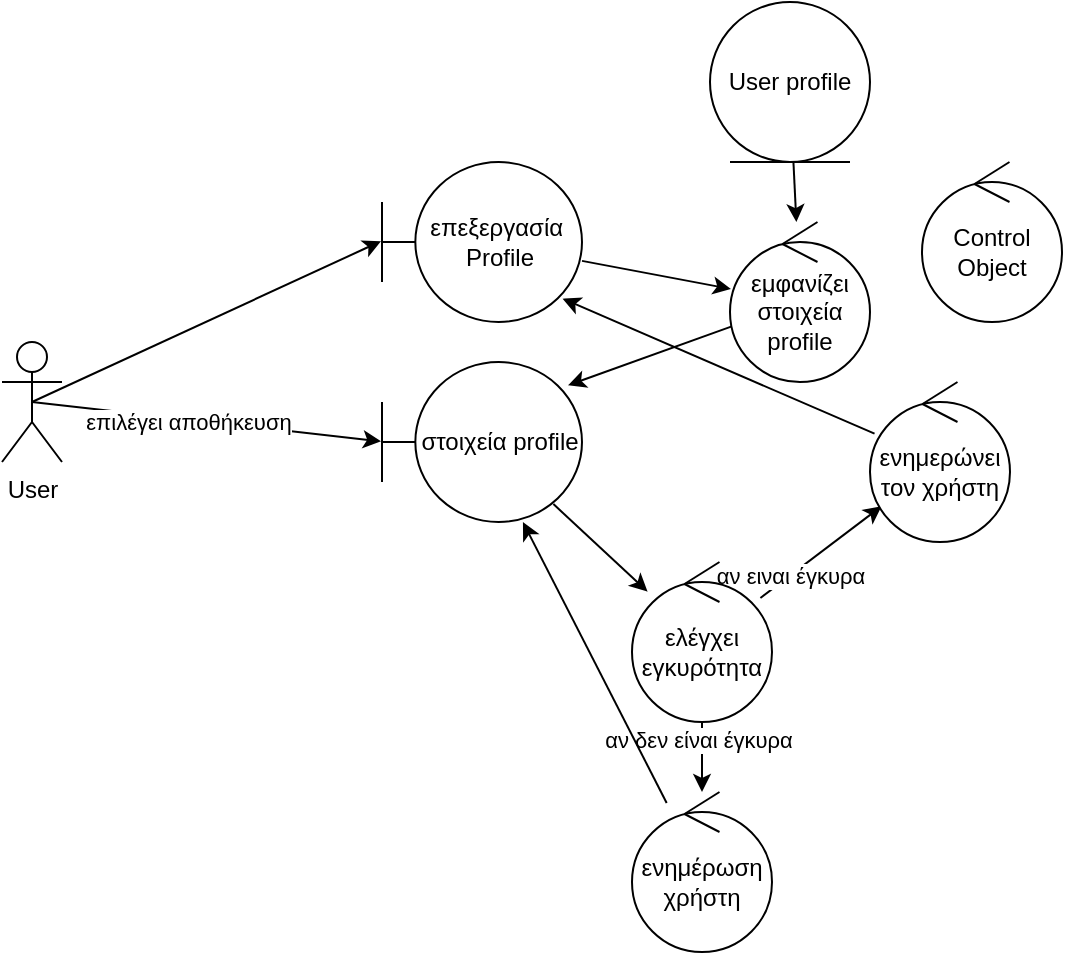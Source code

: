 <mxfile version="26.2.15">
  <diagram name="Page-1" id="zY2WbR6bBBV8YaU92vFZ">
    <mxGraphModel dx="427" dy="543" grid="1" gridSize="10" guides="1" tooltips="1" connect="1" arrows="1" fold="1" page="1" pageScale="1" pageWidth="827" pageHeight="1169" math="0" shadow="0">
      <root>
        <mxCell id="0" />
        <mxCell id="1" parent="0" />
        <mxCell id="gTJdW-Cs6a3uPoaHYXqZ-1" value="User" style="shape=umlActor;verticalLabelPosition=bottom;verticalAlign=top;html=1;outlineConnect=0;" vertex="1" parent="1">
          <mxGeometry x="50" y="280" width="30" height="60" as="geometry" />
        </mxCell>
        <mxCell id="gTJdW-Cs6a3uPoaHYXqZ-13" value="" style="edgeStyle=none;rounded=0;orthogonalLoop=1;jettySize=auto;html=1;" edge="1" parent="1" source="gTJdW-Cs6a3uPoaHYXqZ-2" target="gTJdW-Cs6a3uPoaHYXqZ-3">
          <mxGeometry relative="1" as="geometry" />
        </mxCell>
        <mxCell id="gTJdW-Cs6a3uPoaHYXqZ-2" value="επεξεργασία&amp;nbsp;&lt;div&gt;Profile&lt;/div&gt;" style="shape=umlBoundary;whiteSpace=wrap;html=1;" vertex="1" parent="1">
          <mxGeometry x="240" y="190" width="100" height="80" as="geometry" />
        </mxCell>
        <mxCell id="gTJdW-Cs6a3uPoaHYXqZ-8" value="" style="edgeStyle=none;rounded=0;orthogonalLoop=1;jettySize=auto;html=1;entryX=0.93;entryY=0.146;entryDx=0;entryDy=0;entryPerimeter=0;" edge="1" parent="1" source="gTJdW-Cs6a3uPoaHYXqZ-3" target="gTJdW-Cs6a3uPoaHYXqZ-7">
          <mxGeometry relative="1" as="geometry" />
        </mxCell>
        <mxCell id="gTJdW-Cs6a3uPoaHYXqZ-3" value="εμφανίζει&lt;div&gt;στοιχεία profile&lt;/div&gt;" style="ellipse;shape=umlControl;whiteSpace=wrap;html=1;" vertex="1" parent="1">
          <mxGeometry x="414" y="220" width="70" height="80" as="geometry" />
        </mxCell>
        <mxCell id="gTJdW-Cs6a3uPoaHYXqZ-9" value="" style="edgeStyle=none;rounded=0;orthogonalLoop=1;jettySize=auto;html=1;" edge="1" parent="1" source="gTJdW-Cs6a3uPoaHYXqZ-4" target="gTJdW-Cs6a3uPoaHYXqZ-3">
          <mxGeometry relative="1" as="geometry" />
        </mxCell>
        <mxCell id="gTJdW-Cs6a3uPoaHYXqZ-4" value="User profile" style="ellipse;shape=umlEntity;whiteSpace=wrap;html=1;" vertex="1" parent="1">
          <mxGeometry x="404" y="110" width="80" height="80" as="geometry" />
        </mxCell>
        <mxCell id="gTJdW-Cs6a3uPoaHYXqZ-6" style="edgeStyle=none;rounded=0;orthogonalLoop=1;jettySize=auto;html=1;exitX=0.5;exitY=0.5;exitDx=0;exitDy=0;exitPerimeter=0;entryX=-0.005;entryY=0.495;entryDx=0;entryDy=0;entryPerimeter=0;" edge="1" parent="1" source="gTJdW-Cs6a3uPoaHYXqZ-1" target="gTJdW-Cs6a3uPoaHYXqZ-2">
          <mxGeometry relative="1" as="geometry" />
        </mxCell>
        <mxCell id="gTJdW-Cs6a3uPoaHYXqZ-15" value="" style="edgeStyle=none;rounded=0;orthogonalLoop=1;jettySize=auto;html=1;exitX=0.857;exitY=0.888;exitDx=0;exitDy=0;exitPerimeter=0;" edge="1" parent="1" source="gTJdW-Cs6a3uPoaHYXqZ-7" target="gTJdW-Cs6a3uPoaHYXqZ-14">
          <mxGeometry relative="1" as="geometry" />
        </mxCell>
        <mxCell id="gTJdW-Cs6a3uPoaHYXqZ-7" value="στοιχεία profile" style="shape=umlBoundary;whiteSpace=wrap;html=1;" vertex="1" parent="1">
          <mxGeometry x="240" y="290" width="100" height="80" as="geometry" />
        </mxCell>
        <mxCell id="gTJdW-Cs6a3uPoaHYXqZ-10" style="edgeStyle=none;rounded=0;orthogonalLoop=1;jettySize=auto;html=1;exitX=0.5;exitY=0.5;exitDx=0;exitDy=0;exitPerimeter=0;entryX=-0.005;entryY=0.496;entryDx=0;entryDy=0;entryPerimeter=0;" edge="1" parent="1" source="gTJdW-Cs6a3uPoaHYXqZ-1" target="gTJdW-Cs6a3uPoaHYXqZ-7">
          <mxGeometry relative="1" as="geometry" />
        </mxCell>
        <mxCell id="gTJdW-Cs6a3uPoaHYXqZ-12" value="επιλέγει αποθήκευση" style="edgeLabel;html=1;align=center;verticalAlign=middle;resizable=0;points=[];" vertex="1" connectable="0" parent="gTJdW-Cs6a3uPoaHYXqZ-10">
          <mxGeometry x="-0.112" y="-1" relative="1" as="geometry">
            <mxPoint as="offset" />
          </mxGeometry>
        </mxCell>
        <mxCell id="gTJdW-Cs6a3uPoaHYXqZ-16" style="edgeStyle=none;rounded=0;orthogonalLoop=1;jettySize=auto;html=1;" edge="1" parent="1" source="gTJdW-Cs6a3uPoaHYXqZ-14" target="gTJdW-Cs6a3uPoaHYXqZ-24">
          <mxGeometry relative="1" as="geometry">
            <mxPoint x="470" y="370" as="targetPoint" />
          </mxGeometry>
        </mxCell>
        <mxCell id="gTJdW-Cs6a3uPoaHYXqZ-17" value="αν ειναι έγκυρα" style="edgeLabel;html=1;align=center;verticalAlign=middle;resizable=0;points=[];" vertex="1" connectable="0" parent="gTJdW-Cs6a3uPoaHYXqZ-16">
          <mxGeometry x="-0.526" relative="1" as="geometry">
            <mxPoint as="offset" />
          </mxGeometry>
        </mxCell>
        <mxCell id="gTJdW-Cs6a3uPoaHYXqZ-20" style="edgeStyle=none;rounded=0;orthogonalLoop=1;jettySize=auto;html=1;" edge="1" parent="1" source="gTJdW-Cs6a3uPoaHYXqZ-14" target="gTJdW-Cs6a3uPoaHYXqZ-21">
          <mxGeometry relative="1" as="geometry">
            <mxPoint x="280" y="440" as="targetPoint" />
          </mxGeometry>
        </mxCell>
        <mxCell id="gTJdW-Cs6a3uPoaHYXqZ-22" value="αν δεν είναι έγκυρα" style="edgeLabel;html=1;align=center;verticalAlign=middle;resizable=0;points=[];" vertex="1" connectable="0" parent="gTJdW-Cs6a3uPoaHYXqZ-20">
          <mxGeometry x="-0.486" y="-2" relative="1" as="geometry">
            <mxPoint as="offset" />
          </mxGeometry>
        </mxCell>
        <mxCell id="gTJdW-Cs6a3uPoaHYXqZ-14" value="ελέγχει εγκυρότητα" style="ellipse;shape=umlControl;whiteSpace=wrap;html=1;" vertex="1" parent="1">
          <mxGeometry x="365" y="390" width="70" height="80" as="geometry" />
        </mxCell>
        <mxCell id="gTJdW-Cs6a3uPoaHYXqZ-23" style="edgeStyle=none;rounded=0;orthogonalLoop=1;jettySize=auto;html=1;" edge="1" parent="1" source="gTJdW-Cs6a3uPoaHYXqZ-21" target="gTJdW-Cs6a3uPoaHYXqZ-7">
          <mxGeometry relative="1" as="geometry" />
        </mxCell>
        <mxCell id="gTJdW-Cs6a3uPoaHYXqZ-21" value="ενημέρωση χρήστη" style="ellipse;shape=umlControl;whiteSpace=wrap;html=1;" vertex="1" parent="1">
          <mxGeometry x="365" y="505" width="70" height="80" as="geometry" />
        </mxCell>
        <mxCell id="gTJdW-Cs6a3uPoaHYXqZ-24" value="ενημερώνει τον χρήστη" style="ellipse;shape=umlControl;whiteSpace=wrap;html=1;" vertex="1" parent="1">
          <mxGeometry x="484.0" y="300" width="70" height="80" as="geometry" />
        </mxCell>
        <mxCell id="gTJdW-Cs6a3uPoaHYXqZ-25" style="edgeStyle=none;rounded=0;orthogonalLoop=1;jettySize=auto;html=1;entryX=0.903;entryY=0.854;entryDx=0;entryDy=0;entryPerimeter=0;" edge="1" parent="1" source="gTJdW-Cs6a3uPoaHYXqZ-24" target="gTJdW-Cs6a3uPoaHYXqZ-2">
          <mxGeometry relative="1" as="geometry" />
        </mxCell>
        <mxCell id="gTJdW-Cs6a3uPoaHYXqZ-26" value="Control Object" style="ellipse;shape=umlControl;whiteSpace=wrap;html=1;" vertex="1" parent="1">
          <mxGeometry x="510" y="190" width="70" height="80" as="geometry" />
        </mxCell>
      </root>
    </mxGraphModel>
  </diagram>
</mxfile>
